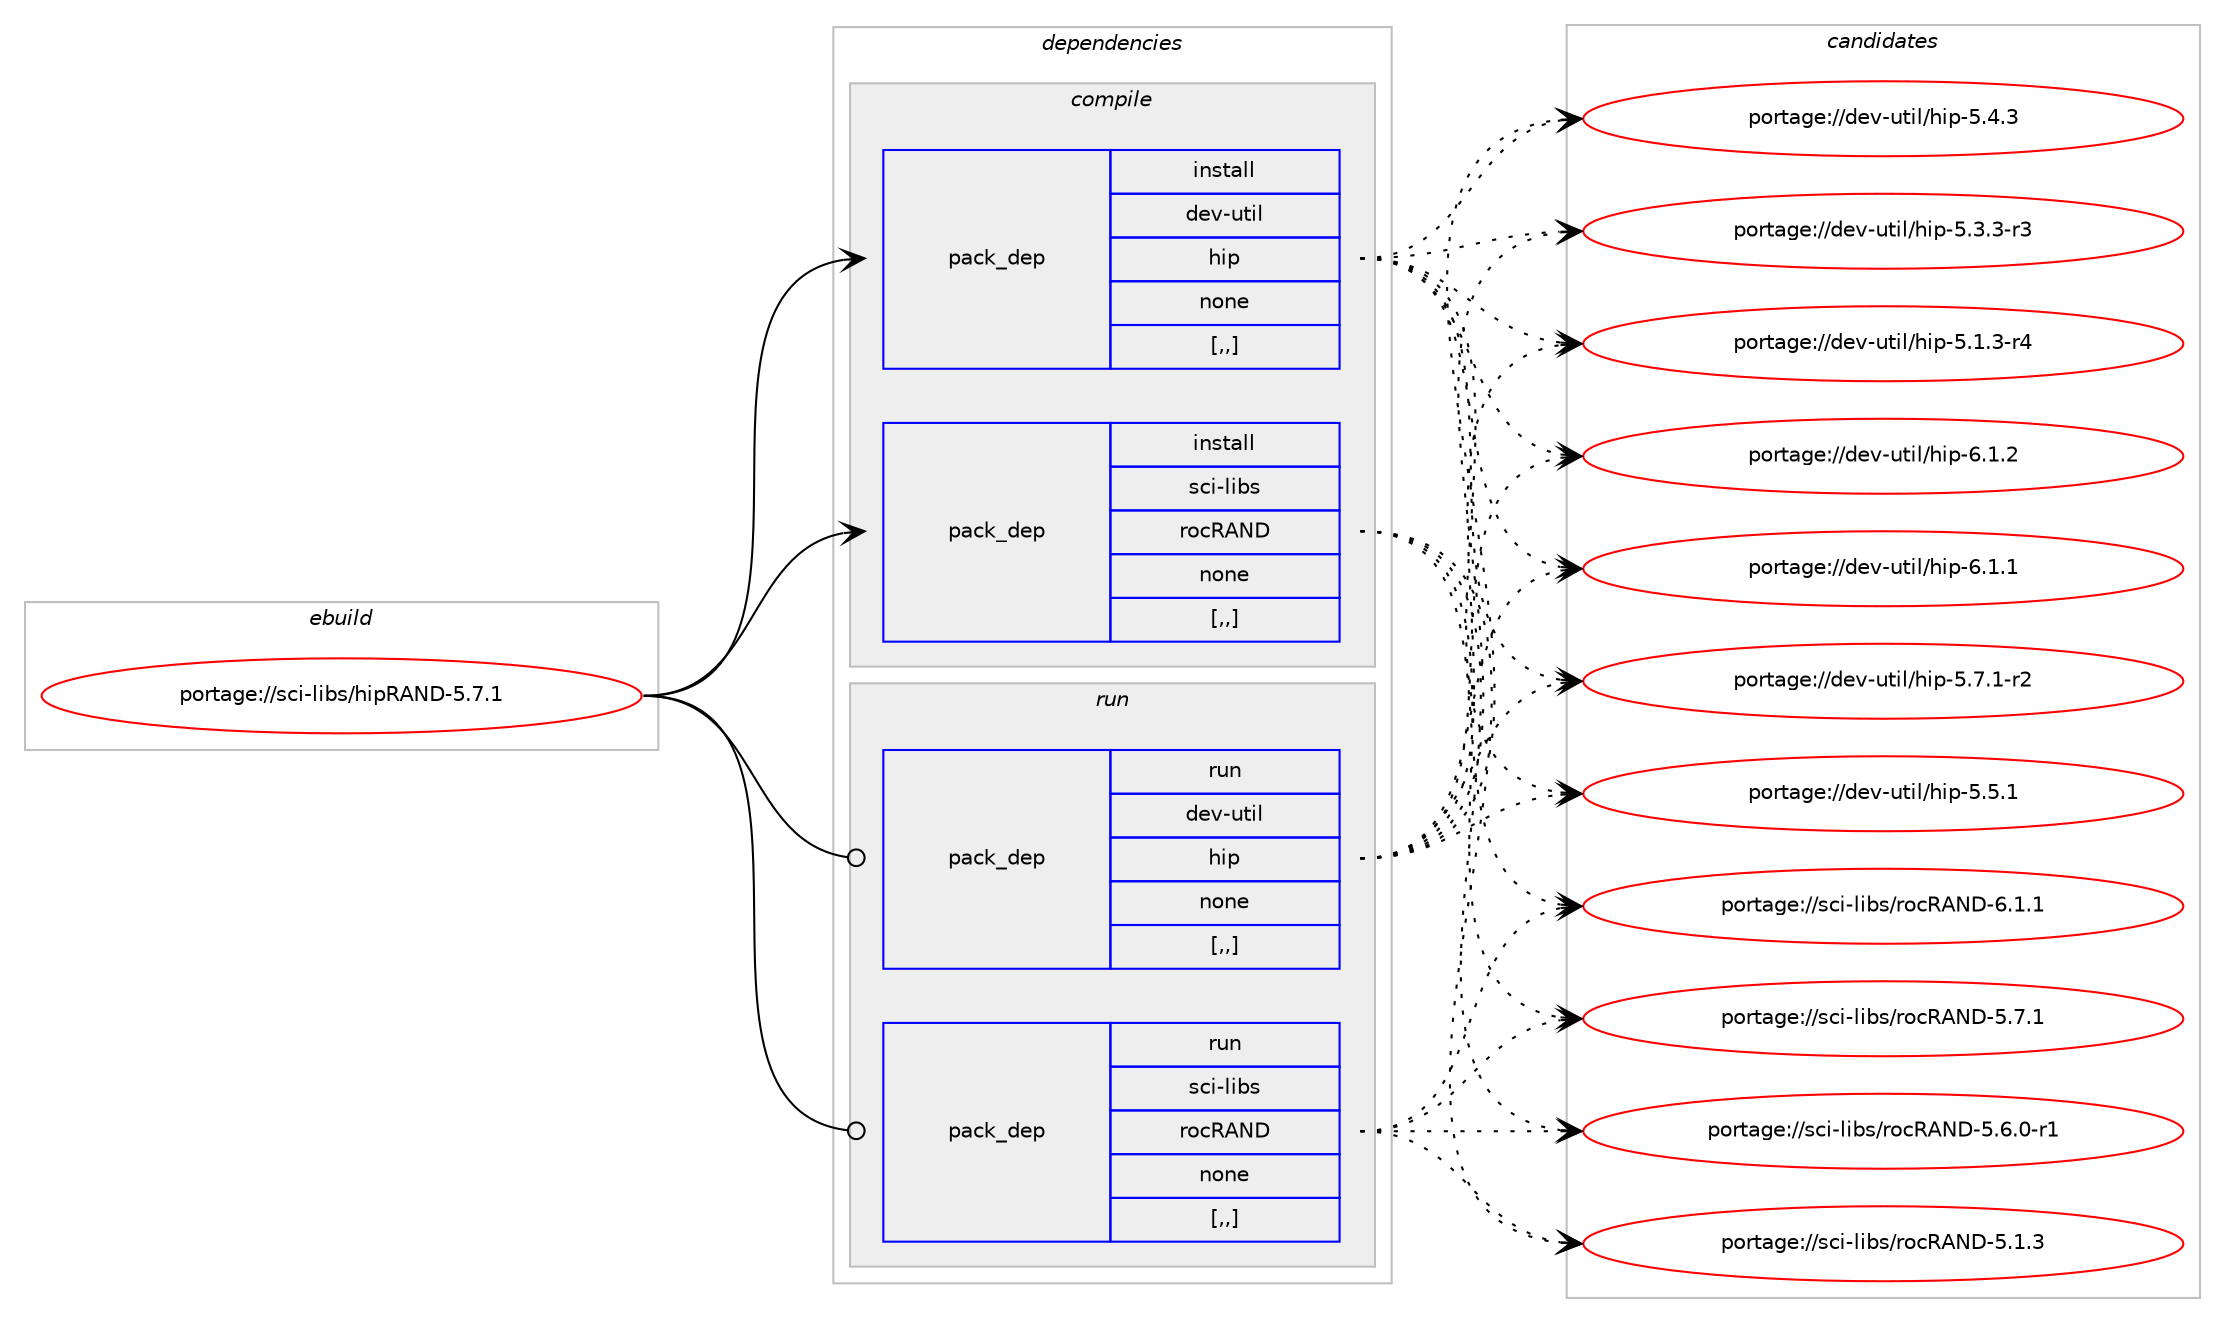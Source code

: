 digraph prolog {

# *************
# Graph options
# *************

newrank=true;
concentrate=true;
compound=true;
graph [rankdir=LR,fontname=Helvetica,fontsize=10,ranksep=1.5];#, ranksep=2.5, nodesep=0.2];
edge  [arrowhead=vee];
node  [fontname=Helvetica,fontsize=10];

# **********
# The ebuild
# **********

subgraph cluster_leftcol {
color=gray;
label=<<i>ebuild</i>>;
id [label="portage://sci-libs/hipRAND-5.7.1", color=red, width=4, href="../sci-libs/hipRAND-5.7.1.svg"];
}

# ****************
# The dependencies
# ****************

subgraph cluster_midcol {
color=gray;
label=<<i>dependencies</i>>;
subgraph cluster_compile {
fillcolor="#eeeeee";
style=filled;
label=<<i>compile</i>>;
subgraph pack293463 {
dependency402941 [label=<<TABLE BORDER="0" CELLBORDER="1" CELLSPACING="0" CELLPADDING="4" WIDTH="220"><TR><TD ROWSPAN="6" CELLPADDING="30">pack_dep</TD></TR><TR><TD WIDTH="110">install</TD></TR><TR><TD>dev-util</TD></TR><TR><TD>hip</TD></TR><TR><TD>none</TD></TR><TR><TD>[,,]</TD></TR></TABLE>>, shape=none, color=blue];
}
id:e -> dependency402941:w [weight=20,style="solid",arrowhead="vee"];
subgraph pack293464 {
dependency402942 [label=<<TABLE BORDER="0" CELLBORDER="1" CELLSPACING="0" CELLPADDING="4" WIDTH="220"><TR><TD ROWSPAN="6" CELLPADDING="30">pack_dep</TD></TR><TR><TD WIDTH="110">install</TD></TR><TR><TD>sci-libs</TD></TR><TR><TD>rocRAND</TD></TR><TR><TD>none</TD></TR><TR><TD>[,,]</TD></TR></TABLE>>, shape=none, color=blue];
}
id:e -> dependency402942:w [weight=20,style="solid",arrowhead="vee"];
}
subgraph cluster_compileandrun {
fillcolor="#eeeeee";
style=filled;
label=<<i>compile and run</i>>;
}
subgraph cluster_run {
fillcolor="#eeeeee";
style=filled;
label=<<i>run</i>>;
subgraph pack293465 {
dependency402943 [label=<<TABLE BORDER="0" CELLBORDER="1" CELLSPACING="0" CELLPADDING="4" WIDTH="220"><TR><TD ROWSPAN="6" CELLPADDING="30">pack_dep</TD></TR><TR><TD WIDTH="110">run</TD></TR><TR><TD>dev-util</TD></TR><TR><TD>hip</TD></TR><TR><TD>none</TD></TR><TR><TD>[,,]</TD></TR></TABLE>>, shape=none, color=blue];
}
id:e -> dependency402943:w [weight=20,style="solid",arrowhead="odot"];
subgraph pack293466 {
dependency402944 [label=<<TABLE BORDER="0" CELLBORDER="1" CELLSPACING="0" CELLPADDING="4" WIDTH="220"><TR><TD ROWSPAN="6" CELLPADDING="30">pack_dep</TD></TR><TR><TD WIDTH="110">run</TD></TR><TR><TD>sci-libs</TD></TR><TR><TD>rocRAND</TD></TR><TR><TD>none</TD></TR><TR><TD>[,,]</TD></TR></TABLE>>, shape=none, color=blue];
}
id:e -> dependency402944:w [weight=20,style="solid",arrowhead="odot"];
}
}

# **************
# The candidates
# **************

subgraph cluster_choices {
rank=same;
color=gray;
label=<<i>candidates</i>>;

subgraph choice293463 {
color=black;
nodesep=1;
choice1001011184511711610510847104105112455446494650 [label="portage://dev-util/hip-6.1.2", color=red, width=4,href="../dev-util/hip-6.1.2.svg"];
choice1001011184511711610510847104105112455446494649 [label="portage://dev-util/hip-6.1.1", color=red, width=4,href="../dev-util/hip-6.1.1.svg"];
choice10010111845117116105108471041051124553465546494511450 [label="portage://dev-util/hip-5.7.1-r2", color=red, width=4,href="../dev-util/hip-5.7.1-r2.svg"];
choice1001011184511711610510847104105112455346534649 [label="portage://dev-util/hip-5.5.1", color=red, width=4,href="../dev-util/hip-5.5.1.svg"];
choice1001011184511711610510847104105112455346524651 [label="portage://dev-util/hip-5.4.3", color=red, width=4,href="../dev-util/hip-5.4.3.svg"];
choice10010111845117116105108471041051124553465146514511451 [label="portage://dev-util/hip-5.3.3-r3", color=red, width=4,href="../dev-util/hip-5.3.3-r3.svg"];
choice10010111845117116105108471041051124553464946514511452 [label="portage://dev-util/hip-5.1.3-r4", color=red, width=4,href="../dev-util/hip-5.1.3-r4.svg"];
dependency402941:e -> choice1001011184511711610510847104105112455446494650:w [style=dotted,weight="100"];
dependency402941:e -> choice1001011184511711610510847104105112455446494649:w [style=dotted,weight="100"];
dependency402941:e -> choice10010111845117116105108471041051124553465546494511450:w [style=dotted,weight="100"];
dependency402941:e -> choice1001011184511711610510847104105112455346534649:w [style=dotted,weight="100"];
dependency402941:e -> choice1001011184511711610510847104105112455346524651:w [style=dotted,weight="100"];
dependency402941:e -> choice10010111845117116105108471041051124553465146514511451:w [style=dotted,weight="100"];
dependency402941:e -> choice10010111845117116105108471041051124553464946514511452:w [style=dotted,weight="100"];
}
subgraph choice293464 {
color=black;
nodesep=1;
choice115991054510810598115471141119982657868455446494649 [label="portage://sci-libs/rocRAND-6.1.1", color=red, width=4,href="../sci-libs/rocRAND-6.1.1.svg"];
choice115991054510810598115471141119982657868455346554649 [label="portage://sci-libs/rocRAND-5.7.1", color=red, width=4,href="../sci-libs/rocRAND-5.7.1.svg"];
choice1159910545108105981154711411199826578684553465446484511449 [label="portage://sci-libs/rocRAND-5.6.0-r1", color=red, width=4,href="../sci-libs/rocRAND-5.6.0-r1.svg"];
choice115991054510810598115471141119982657868455346494651 [label="portage://sci-libs/rocRAND-5.1.3", color=red, width=4,href="../sci-libs/rocRAND-5.1.3.svg"];
dependency402942:e -> choice115991054510810598115471141119982657868455446494649:w [style=dotted,weight="100"];
dependency402942:e -> choice115991054510810598115471141119982657868455346554649:w [style=dotted,weight="100"];
dependency402942:e -> choice1159910545108105981154711411199826578684553465446484511449:w [style=dotted,weight="100"];
dependency402942:e -> choice115991054510810598115471141119982657868455346494651:w [style=dotted,weight="100"];
}
subgraph choice293465 {
color=black;
nodesep=1;
choice1001011184511711610510847104105112455446494650 [label="portage://dev-util/hip-6.1.2", color=red, width=4,href="../dev-util/hip-6.1.2.svg"];
choice1001011184511711610510847104105112455446494649 [label="portage://dev-util/hip-6.1.1", color=red, width=4,href="../dev-util/hip-6.1.1.svg"];
choice10010111845117116105108471041051124553465546494511450 [label="portage://dev-util/hip-5.7.1-r2", color=red, width=4,href="../dev-util/hip-5.7.1-r2.svg"];
choice1001011184511711610510847104105112455346534649 [label="portage://dev-util/hip-5.5.1", color=red, width=4,href="../dev-util/hip-5.5.1.svg"];
choice1001011184511711610510847104105112455346524651 [label="portage://dev-util/hip-5.4.3", color=red, width=4,href="../dev-util/hip-5.4.3.svg"];
choice10010111845117116105108471041051124553465146514511451 [label="portage://dev-util/hip-5.3.3-r3", color=red, width=4,href="../dev-util/hip-5.3.3-r3.svg"];
choice10010111845117116105108471041051124553464946514511452 [label="portage://dev-util/hip-5.1.3-r4", color=red, width=4,href="../dev-util/hip-5.1.3-r4.svg"];
dependency402943:e -> choice1001011184511711610510847104105112455446494650:w [style=dotted,weight="100"];
dependency402943:e -> choice1001011184511711610510847104105112455446494649:w [style=dotted,weight="100"];
dependency402943:e -> choice10010111845117116105108471041051124553465546494511450:w [style=dotted,weight="100"];
dependency402943:e -> choice1001011184511711610510847104105112455346534649:w [style=dotted,weight="100"];
dependency402943:e -> choice1001011184511711610510847104105112455346524651:w [style=dotted,weight="100"];
dependency402943:e -> choice10010111845117116105108471041051124553465146514511451:w [style=dotted,weight="100"];
dependency402943:e -> choice10010111845117116105108471041051124553464946514511452:w [style=dotted,weight="100"];
}
subgraph choice293466 {
color=black;
nodesep=1;
choice115991054510810598115471141119982657868455446494649 [label="portage://sci-libs/rocRAND-6.1.1", color=red, width=4,href="../sci-libs/rocRAND-6.1.1.svg"];
choice115991054510810598115471141119982657868455346554649 [label="portage://sci-libs/rocRAND-5.7.1", color=red, width=4,href="../sci-libs/rocRAND-5.7.1.svg"];
choice1159910545108105981154711411199826578684553465446484511449 [label="portage://sci-libs/rocRAND-5.6.0-r1", color=red, width=4,href="../sci-libs/rocRAND-5.6.0-r1.svg"];
choice115991054510810598115471141119982657868455346494651 [label="portage://sci-libs/rocRAND-5.1.3", color=red, width=4,href="../sci-libs/rocRAND-5.1.3.svg"];
dependency402944:e -> choice115991054510810598115471141119982657868455446494649:w [style=dotted,weight="100"];
dependency402944:e -> choice115991054510810598115471141119982657868455346554649:w [style=dotted,weight="100"];
dependency402944:e -> choice1159910545108105981154711411199826578684553465446484511449:w [style=dotted,weight="100"];
dependency402944:e -> choice115991054510810598115471141119982657868455346494651:w [style=dotted,weight="100"];
}
}

}
